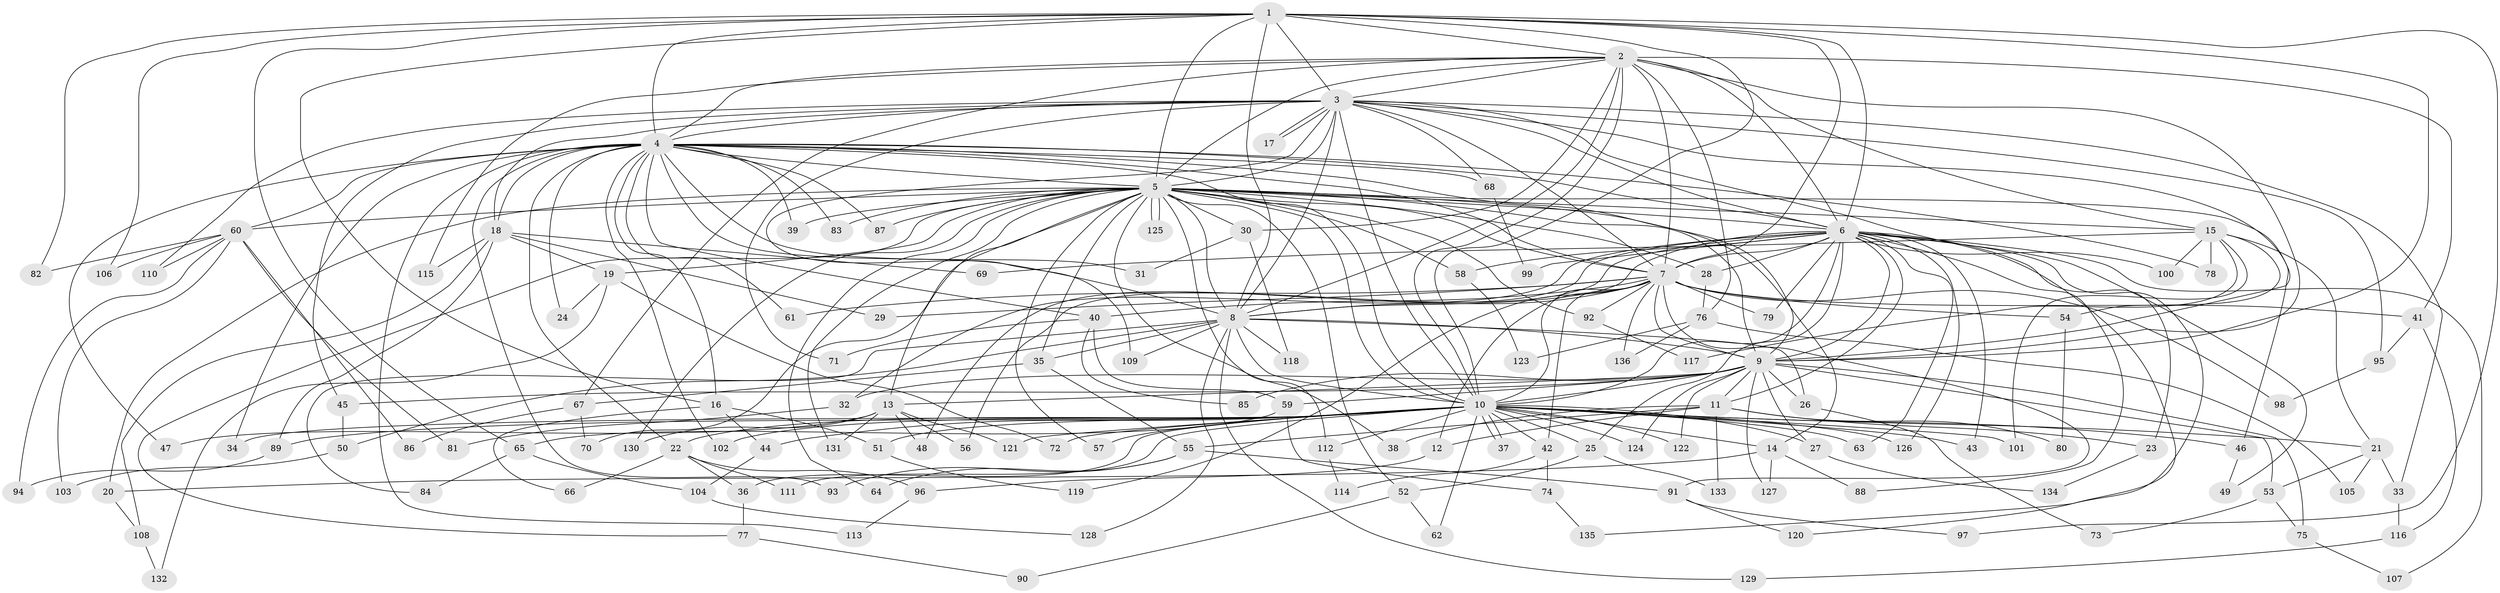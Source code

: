 // coarse degree distribution, {5: 0.14634146341463414, 19: 0.024390243902439025, 9: 0.024390243902439025, 2: 0.12195121951219512, 6: 0.07317073170731707, 4: 0.17073170731707318, 3: 0.14634146341463414, 26: 0.024390243902439025, 10: 0.024390243902439025, 1: 0.07317073170731707, 14: 0.04878048780487805, 7: 0.04878048780487805, 11: 0.024390243902439025, 21: 0.024390243902439025, 17: 0.024390243902439025}
// Generated by graph-tools (version 1.1) at 2025/36/03/04/25 23:36:31]
// undirected, 136 vertices, 297 edges
graph export_dot {
  node [color=gray90,style=filled];
  1;
  2;
  3;
  4;
  5;
  6;
  7;
  8;
  9;
  10;
  11;
  12;
  13;
  14;
  15;
  16;
  17;
  18;
  19;
  20;
  21;
  22;
  23;
  24;
  25;
  26;
  27;
  28;
  29;
  30;
  31;
  32;
  33;
  34;
  35;
  36;
  37;
  38;
  39;
  40;
  41;
  42;
  43;
  44;
  45;
  46;
  47;
  48;
  49;
  50;
  51;
  52;
  53;
  54;
  55;
  56;
  57;
  58;
  59;
  60;
  61;
  62;
  63;
  64;
  65;
  66;
  67;
  68;
  69;
  70;
  71;
  72;
  73;
  74;
  75;
  76;
  77;
  78;
  79;
  80;
  81;
  82;
  83;
  84;
  85;
  86;
  87;
  88;
  89;
  90;
  91;
  92;
  93;
  94;
  95;
  96;
  97;
  98;
  99;
  100;
  101;
  102;
  103;
  104;
  105;
  106;
  107;
  108;
  109;
  110;
  111;
  112;
  113;
  114;
  115;
  116;
  117;
  118;
  119;
  120;
  121;
  122;
  123;
  124;
  125;
  126;
  127;
  128;
  129;
  130;
  131;
  132;
  133;
  134;
  135;
  136;
  1 -- 2;
  1 -- 3;
  1 -- 4;
  1 -- 5;
  1 -- 6;
  1 -- 7;
  1 -- 8;
  1 -- 9;
  1 -- 10;
  1 -- 16;
  1 -- 65;
  1 -- 82;
  1 -- 97;
  1 -- 106;
  2 -- 3;
  2 -- 4;
  2 -- 5;
  2 -- 6;
  2 -- 7;
  2 -- 8;
  2 -- 9;
  2 -- 10;
  2 -- 15;
  2 -- 30;
  2 -- 41;
  2 -- 67;
  2 -- 76;
  2 -- 115;
  3 -- 4;
  3 -- 5;
  3 -- 6;
  3 -- 7;
  3 -- 8;
  3 -- 9;
  3 -- 10;
  3 -- 17;
  3 -- 17;
  3 -- 18;
  3 -- 33;
  3 -- 45;
  3 -- 68;
  3 -- 71;
  3 -- 95;
  3 -- 109;
  3 -- 110;
  3 -- 120;
  4 -- 5;
  4 -- 6;
  4 -- 7;
  4 -- 8;
  4 -- 9;
  4 -- 10;
  4 -- 16;
  4 -- 18;
  4 -- 22;
  4 -- 24;
  4 -- 31;
  4 -- 34;
  4 -- 39;
  4 -- 40;
  4 -- 47;
  4 -- 60;
  4 -- 61;
  4 -- 68;
  4 -- 78;
  4 -- 83;
  4 -- 87;
  4 -- 93;
  4 -- 102;
  4 -- 113;
  5 -- 6;
  5 -- 7;
  5 -- 8;
  5 -- 9;
  5 -- 10;
  5 -- 13;
  5 -- 14;
  5 -- 15;
  5 -- 19;
  5 -- 20;
  5 -- 28;
  5 -- 30;
  5 -- 35;
  5 -- 38;
  5 -- 39;
  5 -- 46;
  5 -- 52;
  5 -- 57;
  5 -- 58;
  5 -- 60;
  5 -- 64;
  5 -- 70;
  5 -- 77;
  5 -- 83;
  5 -- 87;
  5 -- 92;
  5 -- 112;
  5 -- 125;
  5 -- 125;
  5 -- 130;
  5 -- 131;
  6 -- 7;
  6 -- 8;
  6 -- 9;
  6 -- 10;
  6 -- 11;
  6 -- 23;
  6 -- 25;
  6 -- 28;
  6 -- 32;
  6 -- 43;
  6 -- 48;
  6 -- 49;
  6 -- 56;
  6 -- 58;
  6 -- 63;
  6 -- 79;
  6 -- 88;
  6 -- 99;
  6 -- 100;
  6 -- 107;
  6 -- 126;
  6 -- 135;
  7 -- 8;
  7 -- 9;
  7 -- 10;
  7 -- 12;
  7 -- 29;
  7 -- 40;
  7 -- 41;
  7 -- 42;
  7 -- 54;
  7 -- 61;
  7 -- 79;
  7 -- 91;
  7 -- 92;
  7 -- 98;
  7 -- 119;
  7 -- 136;
  8 -- 9;
  8 -- 10;
  8 -- 26;
  8 -- 35;
  8 -- 50;
  8 -- 84;
  8 -- 109;
  8 -- 118;
  8 -- 128;
  8 -- 129;
  9 -- 10;
  9 -- 11;
  9 -- 13;
  9 -- 26;
  9 -- 27;
  9 -- 32;
  9 -- 45;
  9 -- 53;
  9 -- 59;
  9 -- 75;
  9 -- 85;
  9 -- 122;
  9 -- 124;
  9 -- 127;
  10 -- 14;
  10 -- 21;
  10 -- 22;
  10 -- 25;
  10 -- 27;
  10 -- 34;
  10 -- 36;
  10 -- 37;
  10 -- 37;
  10 -- 42;
  10 -- 43;
  10 -- 44;
  10 -- 46;
  10 -- 51;
  10 -- 57;
  10 -- 62;
  10 -- 63;
  10 -- 72;
  10 -- 89;
  10 -- 101;
  10 -- 102;
  10 -- 111;
  10 -- 112;
  10 -- 121;
  10 -- 122;
  10 -- 124;
  10 -- 126;
  11 -- 12;
  11 -- 23;
  11 -- 38;
  11 -- 55;
  11 -- 80;
  11 -- 133;
  12 -- 96;
  13 -- 47;
  13 -- 48;
  13 -- 56;
  13 -- 121;
  13 -- 130;
  13 -- 131;
  14 -- 20;
  14 -- 88;
  14 -- 127;
  15 -- 21;
  15 -- 54;
  15 -- 69;
  15 -- 78;
  15 -- 100;
  15 -- 101;
  15 -- 117;
  16 -- 44;
  16 -- 51;
  16 -- 66;
  18 -- 19;
  18 -- 29;
  18 -- 69;
  18 -- 89;
  18 -- 108;
  18 -- 115;
  19 -- 24;
  19 -- 72;
  19 -- 132;
  20 -- 108;
  21 -- 33;
  21 -- 53;
  21 -- 105;
  22 -- 36;
  22 -- 66;
  22 -- 96;
  22 -- 111;
  23 -- 134;
  25 -- 52;
  25 -- 133;
  26 -- 73;
  27 -- 134;
  28 -- 76;
  30 -- 31;
  30 -- 118;
  32 -- 81;
  33 -- 116;
  35 -- 55;
  35 -- 67;
  36 -- 77;
  40 -- 59;
  40 -- 71;
  40 -- 85;
  41 -- 95;
  41 -- 116;
  42 -- 74;
  42 -- 114;
  44 -- 104;
  45 -- 50;
  46 -- 49;
  50 -- 103;
  51 -- 119;
  52 -- 62;
  52 -- 90;
  53 -- 73;
  53 -- 75;
  54 -- 80;
  55 -- 64;
  55 -- 91;
  55 -- 93;
  58 -- 123;
  59 -- 65;
  59 -- 74;
  60 -- 81;
  60 -- 82;
  60 -- 86;
  60 -- 94;
  60 -- 103;
  60 -- 106;
  60 -- 110;
  65 -- 84;
  65 -- 104;
  67 -- 70;
  67 -- 86;
  68 -- 99;
  74 -- 135;
  75 -- 107;
  76 -- 105;
  76 -- 123;
  76 -- 136;
  77 -- 90;
  89 -- 94;
  91 -- 97;
  91 -- 120;
  92 -- 117;
  95 -- 98;
  96 -- 113;
  104 -- 128;
  108 -- 132;
  112 -- 114;
  116 -- 129;
}
